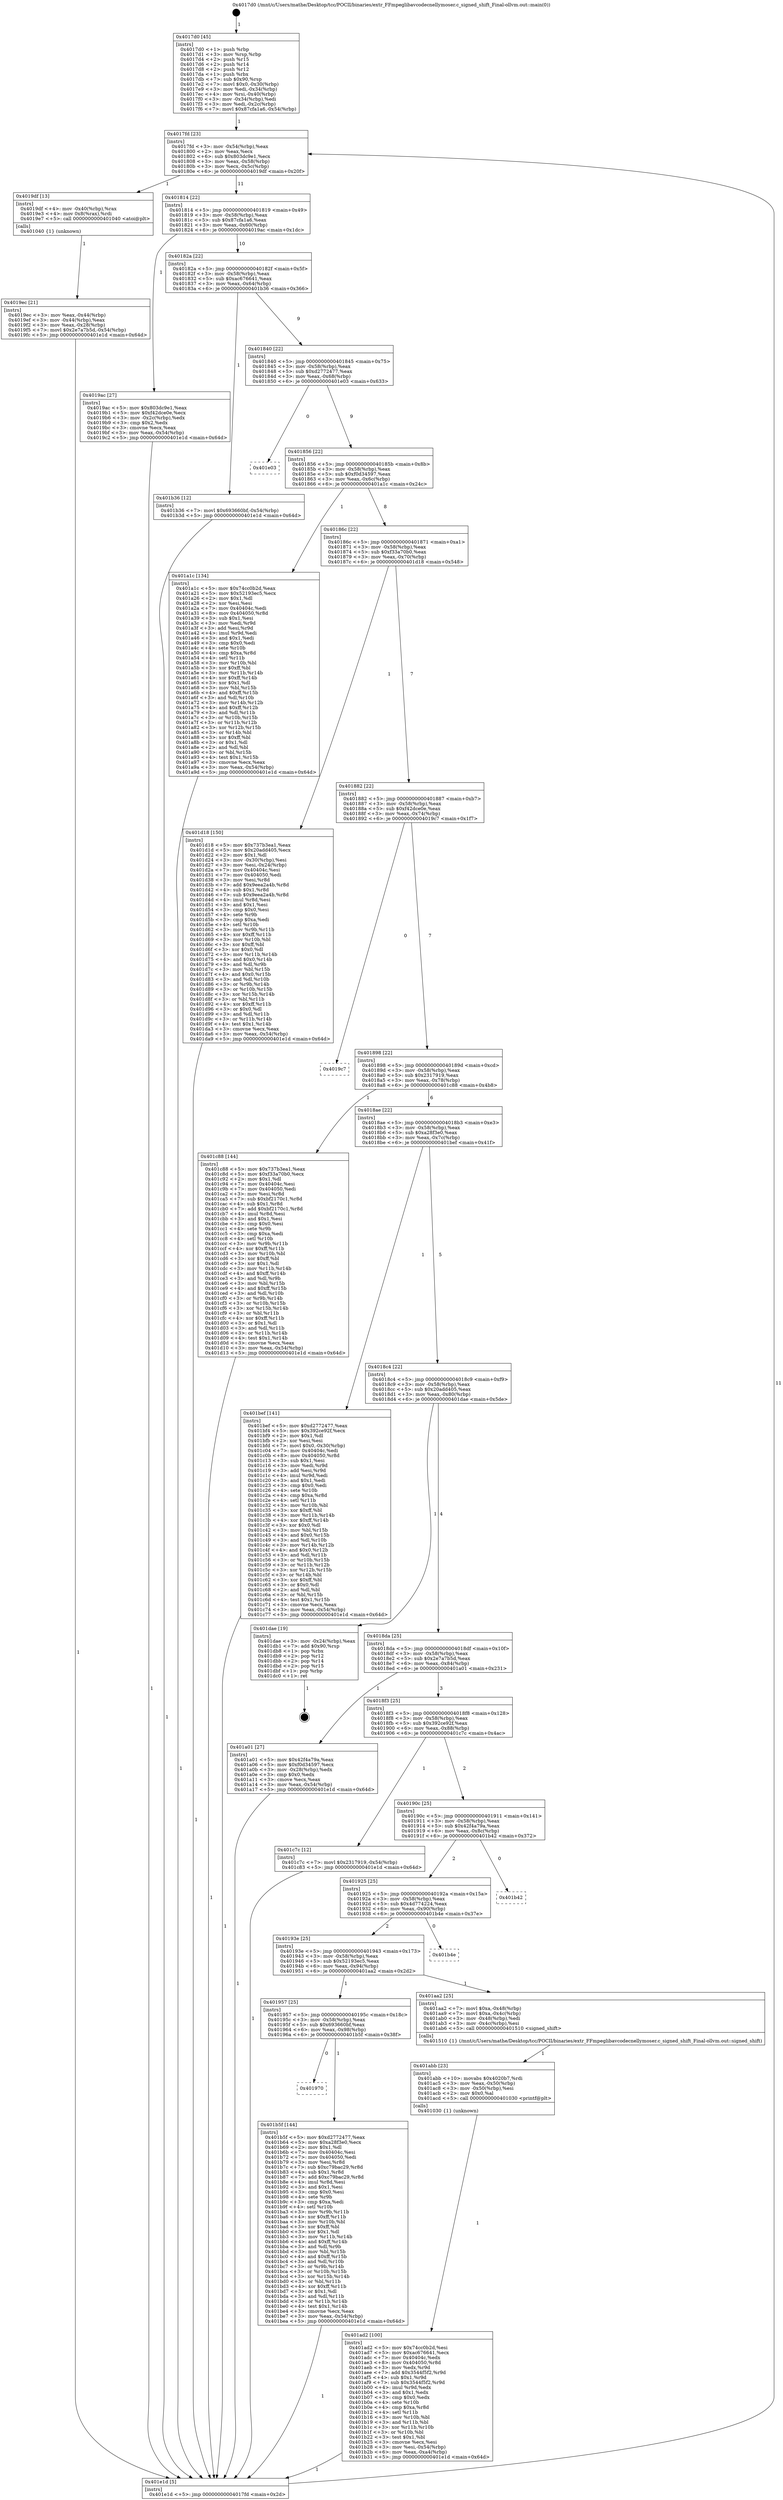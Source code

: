 digraph "0x4017d0" {
  label = "0x4017d0 (/mnt/c/Users/mathe/Desktop/tcc/POCII/binaries/extr_FFmpeglibavcodecnellymoser.c_signed_shift_Final-ollvm.out::main(0))"
  labelloc = "t"
  node[shape=record]

  Entry [label="",width=0.3,height=0.3,shape=circle,fillcolor=black,style=filled]
  "0x4017fd" [label="{
     0x4017fd [23]\l
     | [instrs]\l
     &nbsp;&nbsp;0x4017fd \<+3\>: mov -0x54(%rbp),%eax\l
     &nbsp;&nbsp;0x401800 \<+2\>: mov %eax,%ecx\l
     &nbsp;&nbsp;0x401802 \<+6\>: sub $0x803dc9e1,%ecx\l
     &nbsp;&nbsp;0x401808 \<+3\>: mov %eax,-0x58(%rbp)\l
     &nbsp;&nbsp;0x40180b \<+3\>: mov %ecx,-0x5c(%rbp)\l
     &nbsp;&nbsp;0x40180e \<+6\>: je 00000000004019df \<main+0x20f\>\l
  }"]
  "0x4019df" [label="{
     0x4019df [13]\l
     | [instrs]\l
     &nbsp;&nbsp;0x4019df \<+4\>: mov -0x40(%rbp),%rax\l
     &nbsp;&nbsp;0x4019e3 \<+4\>: mov 0x8(%rax),%rdi\l
     &nbsp;&nbsp;0x4019e7 \<+5\>: call 0000000000401040 \<atoi@plt\>\l
     | [calls]\l
     &nbsp;&nbsp;0x401040 \{1\} (unknown)\l
  }"]
  "0x401814" [label="{
     0x401814 [22]\l
     | [instrs]\l
     &nbsp;&nbsp;0x401814 \<+5\>: jmp 0000000000401819 \<main+0x49\>\l
     &nbsp;&nbsp;0x401819 \<+3\>: mov -0x58(%rbp),%eax\l
     &nbsp;&nbsp;0x40181c \<+5\>: sub $0x87cfa1a6,%eax\l
     &nbsp;&nbsp;0x401821 \<+3\>: mov %eax,-0x60(%rbp)\l
     &nbsp;&nbsp;0x401824 \<+6\>: je 00000000004019ac \<main+0x1dc\>\l
  }"]
  Exit [label="",width=0.3,height=0.3,shape=circle,fillcolor=black,style=filled,peripheries=2]
  "0x4019ac" [label="{
     0x4019ac [27]\l
     | [instrs]\l
     &nbsp;&nbsp;0x4019ac \<+5\>: mov $0x803dc9e1,%eax\l
     &nbsp;&nbsp;0x4019b1 \<+5\>: mov $0xf42dce0e,%ecx\l
     &nbsp;&nbsp;0x4019b6 \<+3\>: mov -0x2c(%rbp),%edx\l
     &nbsp;&nbsp;0x4019b9 \<+3\>: cmp $0x2,%edx\l
     &nbsp;&nbsp;0x4019bc \<+3\>: cmovne %ecx,%eax\l
     &nbsp;&nbsp;0x4019bf \<+3\>: mov %eax,-0x54(%rbp)\l
     &nbsp;&nbsp;0x4019c2 \<+5\>: jmp 0000000000401e1d \<main+0x64d\>\l
  }"]
  "0x40182a" [label="{
     0x40182a [22]\l
     | [instrs]\l
     &nbsp;&nbsp;0x40182a \<+5\>: jmp 000000000040182f \<main+0x5f\>\l
     &nbsp;&nbsp;0x40182f \<+3\>: mov -0x58(%rbp),%eax\l
     &nbsp;&nbsp;0x401832 \<+5\>: sub $0xac676641,%eax\l
     &nbsp;&nbsp;0x401837 \<+3\>: mov %eax,-0x64(%rbp)\l
     &nbsp;&nbsp;0x40183a \<+6\>: je 0000000000401b36 \<main+0x366\>\l
  }"]
  "0x401e1d" [label="{
     0x401e1d [5]\l
     | [instrs]\l
     &nbsp;&nbsp;0x401e1d \<+5\>: jmp 00000000004017fd \<main+0x2d\>\l
  }"]
  "0x4017d0" [label="{
     0x4017d0 [45]\l
     | [instrs]\l
     &nbsp;&nbsp;0x4017d0 \<+1\>: push %rbp\l
     &nbsp;&nbsp;0x4017d1 \<+3\>: mov %rsp,%rbp\l
     &nbsp;&nbsp;0x4017d4 \<+2\>: push %r15\l
     &nbsp;&nbsp;0x4017d6 \<+2\>: push %r14\l
     &nbsp;&nbsp;0x4017d8 \<+2\>: push %r12\l
     &nbsp;&nbsp;0x4017da \<+1\>: push %rbx\l
     &nbsp;&nbsp;0x4017db \<+7\>: sub $0x90,%rsp\l
     &nbsp;&nbsp;0x4017e2 \<+7\>: movl $0x0,-0x30(%rbp)\l
     &nbsp;&nbsp;0x4017e9 \<+3\>: mov %edi,-0x34(%rbp)\l
     &nbsp;&nbsp;0x4017ec \<+4\>: mov %rsi,-0x40(%rbp)\l
     &nbsp;&nbsp;0x4017f0 \<+3\>: mov -0x34(%rbp),%edi\l
     &nbsp;&nbsp;0x4017f3 \<+3\>: mov %edi,-0x2c(%rbp)\l
     &nbsp;&nbsp;0x4017f6 \<+7\>: movl $0x87cfa1a6,-0x54(%rbp)\l
  }"]
  "0x4019ec" [label="{
     0x4019ec [21]\l
     | [instrs]\l
     &nbsp;&nbsp;0x4019ec \<+3\>: mov %eax,-0x44(%rbp)\l
     &nbsp;&nbsp;0x4019ef \<+3\>: mov -0x44(%rbp),%eax\l
     &nbsp;&nbsp;0x4019f2 \<+3\>: mov %eax,-0x28(%rbp)\l
     &nbsp;&nbsp;0x4019f5 \<+7\>: movl $0x2e7a7b5d,-0x54(%rbp)\l
     &nbsp;&nbsp;0x4019fc \<+5\>: jmp 0000000000401e1d \<main+0x64d\>\l
  }"]
  "0x401970" [label="{
     0x401970\l
  }", style=dashed]
  "0x401b36" [label="{
     0x401b36 [12]\l
     | [instrs]\l
     &nbsp;&nbsp;0x401b36 \<+7\>: movl $0x693660bf,-0x54(%rbp)\l
     &nbsp;&nbsp;0x401b3d \<+5\>: jmp 0000000000401e1d \<main+0x64d\>\l
  }"]
  "0x401840" [label="{
     0x401840 [22]\l
     | [instrs]\l
     &nbsp;&nbsp;0x401840 \<+5\>: jmp 0000000000401845 \<main+0x75\>\l
     &nbsp;&nbsp;0x401845 \<+3\>: mov -0x58(%rbp),%eax\l
     &nbsp;&nbsp;0x401848 \<+5\>: sub $0xd2772477,%eax\l
     &nbsp;&nbsp;0x40184d \<+3\>: mov %eax,-0x68(%rbp)\l
     &nbsp;&nbsp;0x401850 \<+6\>: je 0000000000401e03 \<main+0x633\>\l
  }"]
  "0x401b5f" [label="{
     0x401b5f [144]\l
     | [instrs]\l
     &nbsp;&nbsp;0x401b5f \<+5\>: mov $0xd2772477,%eax\l
     &nbsp;&nbsp;0x401b64 \<+5\>: mov $0xa28f3e0,%ecx\l
     &nbsp;&nbsp;0x401b69 \<+2\>: mov $0x1,%dl\l
     &nbsp;&nbsp;0x401b6b \<+7\>: mov 0x40404c,%esi\l
     &nbsp;&nbsp;0x401b72 \<+7\>: mov 0x404050,%edi\l
     &nbsp;&nbsp;0x401b79 \<+3\>: mov %esi,%r8d\l
     &nbsp;&nbsp;0x401b7c \<+7\>: sub $0xc79bac29,%r8d\l
     &nbsp;&nbsp;0x401b83 \<+4\>: sub $0x1,%r8d\l
     &nbsp;&nbsp;0x401b87 \<+7\>: add $0xc79bac29,%r8d\l
     &nbsp;&nbsp;0x401b8e \<+4\>: imul %r8d,%esi\l
     &nbsp;&nbsp;0x401b92 \<+3\>: and $0x1,%esi\l
     &nbsp;&nbsp;0x401b95 \<+3\>: cmp $0x0,%esi\l
     &nbsp;&nbsp;0x401b98 \<+4\>: sete %r9b\l
     &nbsp;&nbsp;0x401b9c \<+3\>: cmp $0xa,%edi\l
     &nbsp;&nbsp;0x401b9f \<+4\>: setl %r10b\l
     &nbsp;&nbsp;0x401ba3 \<+3\>: mov %r9b,%r11b\l
     &nbsp;&nbsp;0x401ba6 \<+4\>: xor $0xff,%r11b\l
     &nbsp;&nbsp;0x401baa \<+3\>: mov %r10b,%bl\l
     &nbsp;&nbsp;0x401bad \<+3\>: xor $0xff,%bl\l
     &nbsp;&nbsp;0x401bb0 \<+3\>: xor $0x1,%dl\l
     &nbsp;&nbsp;0x401bb3 \<+3\>: mov %r11b,%r14b\l
     &nbsp;&nbsp;0x401bb6 \<+4\>: and $0xff,%r14b\l
     &nbsp;&nbsp;0x401bba \<+3\>: and %dl,%r9b\l
     &nbsp;&nbsp;0x401bbd \<+3\>: mov %bl,%r15b\l
     &nbsp;&nbsp;0x401bc0 \<+4\>: and $0xff,%r15b\l
     &nbsp;&nbsp;0x401bc4 \<+3\>: and %dl,%r10b\l
     &nbsp;&nbsp;0x401bc7 \<+3\>: or %r9b,%r14b\l
     &nbsp;&nbsp;0x401bca \<+3\>: or %r10b,%r15b\l
     &nbsp;&nbsp;0x401bcd \<+3\>: xor %r15b,%r14b\l
     &nbsp;&nbsp;0x401bd0 \<+3\>: or %bl,%r11b\l
     &nbsp;&nbsp;0x401bd3 \<+4\>: xor $0xff,%r11b\l
     &nbsp;&nbsp;0x401bd7 \<+3\>: or $0x1,%dl\l
     &nbsp;&nbsp;0x401bda \<+3\>: and %dl,%r11b\l
     &nbsp;&nbsp;0x401bdd \<+3\>: or %r11b,%r14b\l
     &nbsp;&nbsp;0x401be0 \<+4\>: test $0x1,%r14b\l
     &nbsp;&nbsp;0x401be4 \<+3\>: cmovne %ecx,%eax\l
     &nbsp;&nbsp;0x401be7 \<+3\>: mov %eax,-0x54(%rbp)\l
     &nbsp;&nbsp;0x401bea \<+5\>: jmp 0000000000401e1d \<main+0x64d\>\l
  }"]
  "0x401e03" [label="{
     0x401e03\l
  }", style=dashed]
  "0x401856" [label="{
     0x401856 [22]\l
     | [instrs]\l
     &nbsp;&nbsp;0x401856 \<+5\>: jmp 000000000040185b \<main+0x8b\>\l
     &nbsp;&nbsp;0x40185b \<+3\>: mov -0x58(%rbp),%eax\l
     &nbsp;&nbsp;0x40185e \<+5\>: sub $0xf0d34597,%eax\l
     &nbsp;&nbsp;0x401863 \<+3\>: mov %eax,-0x6c(%rbp)\l
     &nbsp;&nbsp;0x401866 \<+6\>: je 0000000000401a1c \<main+0x24c\>\l
  }"]
  "0x401ad2" [label="{
     0x401ad2 [100]\l
     | [instrs]\l
     &nbsp;&nbsp;0x401ad2 \<+5\>: mov $0x74cc0b2d,%esi\l
     &nbsp;&nbsp;0x401ad7 \<+5\>: mov $0xac676641,%ecx\l
     &nbsp;&nbsp;0x401adc \<+7\>: mov 0x40404c,%edx\l
     &nbsp;&nbsp;0x401ae3 \<+8\>: mov 0x404050,%r8d\l
     &nbsp;&nbsp;0x401aeb \<+3\>: mov %edx,%r9d\l
     &nbsp;&nbsp;0x401aee \<+7\>: add $0x3544f5f2,%r9d\l
     &nbsp;&nbsp;0x401af5 \<+4\>: sub $0x1,%r9d\l
     &nbsp;&nbsp;0x401af9 \<+7\>: sub $0x3544f5f2,%r9d\l
     &nbsp;&nbsp;0x401b00 \<+4\>: imul %r9d,%edx\l
     &nbsp;&nbsp;0x401b04 \<+3\>: and $0x1,%edx\l
     &nbsp;&nbsp;0x401b07 \<+3\>: cmp $0x0,%edx\l
     &nbsp;&nbsp;0x401b0a \<+4\>: sete %r10b\l
     &nbsp;&nbsp;0x401b0e \<+4\>: cmp $0xa,%r8d\l
     &nbsp;&nbsp;0x401b12 \<+4\>: setl %r11b\l
     &nbsp;&nbsp;0x401b16 \<+3\>: mov %r10b,%bl\l
     &nbsp;&nbsp;0x401b19 \<+3\>: and %r11b,%bl\l
     &nbsp;&nbsp;0x401b1c \<+3\>: xor %r11b,%r10b\l
     &nbsp;&nbsp;0x401b1f \<+3\>: or %r10b,%bl\l
     &nbsp;&nbsp;0x401b22 \<+3\>: test $0x1,%bl\l
     &nbsp;&nbsp;0x401b25 \<+3\>: cmovne %ecx,%esi\l
     &nbsp;&nbsp;0x401b28 \<+3\>: mov %esi,-0x54(%rbp)\l
     &nbsp;&nbsp;0x401b2b \<+6\>: mov %eax,-0xa4(%rbp)\l
     &nbsp;&nbsp;0x401b31 \<+5\>: jmp 0000000000401e1d \<main+0x64d\>\l
  }"]
  "0x401a1c" [label="{
     0x401a1c [134]\l
     | [instrs]\l
     &nbsp;&nbsp;0x401a1c \<+5\>: mov $0x74cc0b2d,%eax\l
     &nbsp;&nbsp;0x401a21 \<+5\>: mov $0x52193ec5,%ecx\l
     &nbsp;&nbsp;0x401a26 \<+2\>: mov $0x1,%dl\l
     &nbsp;&nbsp;0x401a28 \<+2\>: xor %esi,%esi\l
     &nbsp;&nbsp;0x401a2a \<+7\>: mov 0x40404c,%edi\l
     &nbsp;&nbsp;0x401a31 \<+8\>: mov 0x404050,%r8d\l
     &nbsp;&nbsp;0x401a39 \<+3\>: sub $0x1,%esi\l
     &nbsp;&nbsp;0x401a3c \<+3\>: mov %edi,%r9d\l
     &nbsp;&nbsp;0x401a3f \<+3\>: add %esi,%r9d\l
     &nbsp;&nbsp;0x401a42 \<+4\>: imul %r9d,%edi\l
     &nbsp;&nbsp;0x401a46 \<+3\>: and $0x1,%edi\l
     &nbsp;&nbsp;0x401a49 \<+3\>: cmp $0x0,%edi\l
     &nbsp;&nbsp;0x401a4c \<+4\>: sete %r10b\l
     &nbsp;&nbsp;0x401a50 \<+4\>: cmp $0xa,%r8d\l
     &nbsp;&nbsp;0x401a54 \<+4\>: setl %r11b\l
     &nbsp;&nbsp;0x401a58 \<+3\>: mov %r10b,%bl\l
     &nbsp;&nbsp;0x401a5b \<+3\>: xor $0xff,%bl\l
     &nbsp;&nbsp;0x401a5e \<+3\>: mov %r11b,%r14b\l
     &nbsp;&nbsp;0x401a61 \<+4\>: xor $0xff,%r14b\l
     &nbsp;&nbsp;0x401a65 \<+3\>: xor $0x1,%dl\l
     &nbsp;&nbsp;0x401a68 \<+3\>: mov %bl,%r15b\l
     &nbsp;&nbsp;0x401a6b \<+4\>: and $0xff,%r15b\l
     &nbsp;&nbsp;0x401a6f \<+3\>: and %dl,%r10b\l
     &nbsp;&nbsp;0x401a72 \<+3\>: mov %r14b,%r12b\l
     &nbsp;&nbsp;0x401a75 \<+4\>: and $0xff,%r12b\l
     &nbsp;&nbsp;0x401a79 \<+3\>: and %dl,%r11b\l
     &nbsp;&nbsp;0x401a7c \<+3\>: or %r10b,%r15b\l
     &nbsp;&nbsp;0x401a7f \<+3\>: or %r11b,%r12b\l
     &nbsp;&nbsp;0x401a82 \<+3\>: xor %r12b,%r15b\l
     &nbsp;&nbsp;0x401a85 \<+3\>: or %r14b,%bl\l
     &nbsp;&nbsp;0x401a88 \<+3\>: xor $0xff,%bl\l
     &nbsp;&nbsp;0x401a8b \<+3\>: or $0x1,%dl\l
     &nbsp;&nbsp;0x401a8e \<+2\>: and %dl,%bl\l
     &nbsp;&nbsp;0x401a90 \<+3\>: or %bl,%r15b\l
     &nbsp;&nbsp;0x401a93 \<+4\>: test $0x1,%r15b\l
     &nbsp;&nbsp;0x401a97 \<+3\>: cmovne %ecx,%eax\l
     &nbsp;&nbsp;0x401a9a \<+3\>: mov %eax,-0x54(%rbp)\l
     &nbsp;&nbsp;0x401a9d \<+5\>: jmp 0000000000401e1d \<main+0x64d\>\l
  }"]
  "0x40186c" [label="{
     0x40186c [22]\l
     | [instrs]\l
     &nbsp;&nbsp;0x40186c \<+5\>: jmp 0000000000401871 \<main+0xa1\>\l
     &nbsp;&nbsp;0x401871 \<+3\>: mov -0x58(%rbp),%eax\l
     &nbsp;&nbsp;0x401874 \<+5\>: sub $0xf33a70b0,%eax\l
     &nbsp;&nbsp;0x401879 \<+3\>: mov %eax,-0x70(%rbp)\l
     &nbsp;&nbsp;0x40187c \<+6\>: je 0000000000401d18 \<main+0x548\>\l
  }"]
  "0x401abb" [label="{
     0x401abb [23]\l
     | [instrs]\l
     &nbsp;&nbsp;0x401abb \<+10\>: movabs $0x4020b7,%rdi\l
     &nbsp;&nbsp;0x401ac5 \<+3\>: mov %eax,-0x50(%rbp)\l
     &nbsp;&nbsp;0x401ac8 \<+3\>: mov -0x50(%rbp),%esi\l
     &nbsp;&nbsp;0x401acb \<+2\>: mov $0x0,%al\l
     &nbsp;&nbsp;0x401acd \<+5\>: call 0000000000401030 \<printf@plt\>\l
     | [calls]\l
     &nbsp;&nbsp;0x401030 \{1\} (unknown)\l
  }"]
  "0x401d18" [label="{
     0x401d18 [150]\l
     | [instrs]\l
     &nbsp;&nbsp;0x401d18 \<+5\>: mov $0x737b3ea1,%eax\l
     &nbsp;&nbsp;0x401d1d \<+5\>: mov $0x20add405,%ecx\l
     &nbsp;&nbsp;0x401d22 \<+2\>: mov $0x1,%dl\l
     &nbsp;&nbsp;0x401d24 \<+3\>: mov -0x30(%rbp),%esi\l
     &nbsp;&nbsp;0x401d27 \<+3\>: mov %esi,-0x24(%rbp)\l
     &nbsp;&nbsp;0x401d2a \<+7\>: mov 0x40404c,%esi\l
     &nbsp;&nbsp;0x401d31 \<+7\>: mov 0x404050,%edi\l
     &nbsp;&nbsp;0x401d38 \<+3\>: mov %esi,%r8d\l
     &nbsp;&nbsp;0x401d3b \<+7\>: add $0x9eea2a4b,%r8d\l
     &nbsp;&nbsp;0x401d42 \<+4\>: sub $0x1,%r8d\l
     &nbsp;&nbsp;0x401d46 \<+7\>: sub $0x9eea2a4b,%r8d\l
     &nbsp;&nbsp;0x401d4d \<+4\>: imul %r8d,%esi\l
     &nbsp;&nbsp;0x401d51 \<+3\>: and $0x1,%esi\l
     &nbsp;&nbsp;0x401d54 \<+3\>: cmp $0x0,%esi\l
     &nbsp;&nbsp;0x401d57 \<+4\>: sete %r9b\l
     &nbsp;&nbsp;0x401d5b \<+3\>: cmp $0xa,%edi\l
     &nbsp;&nbsp;0x401d5e \<+4\>: setl %r10b\l
     &nbsp;&nbsp;0x401d62 \<+3\>: mov %r9b,%r11b\l
     &nbsp;&nbsp;0x401d65 \<+4\>: xor $0xff,%r11b\l
     &nbsp;&nbsp;0x401d69 \<+3\>: mov %r10b,%bl\l
     &nbsp;&nbsp;0x401d6c \<+3\>: xor $0xff,%bl\l
     &nbsp;&nbsp;0x401d6f \<+3\>: xor $0x0,%dl\l
     &nbsp;&nbsp;0x401d72 \<+3\>: mov %r11b,%r14b\l
     &nbsp;&nbsp;0x401d75 \<+4\>: and $0x0,%r14b\l
     &nbsp;&nbsp;0x401d79 \<+3\>: and %dl,%r9b\l
     &nbsp;&nbsp;0x401d7c \<+3\>: mov %bl,%r15b\l
     &nbsp;&nbsp;0x401d7f \<+4\>: and $0x0,%r15b\l
     &nbsp;&nbsp;0x401d83 \<+3\>: and %dl,%r10b\l
     &nbsp;&nbsp;0x401d86 \<+3\>: or %r9b,%r14b\l
     &nbsp;&nbsp;0x401d89 \<+3\>: or %r10b,%r15b\l
     &nbsp;&nbsp;0x401d8c \<+3\>: xor %r15b,%r14b\l
     &nbsp;&nbsp;0x401d8f \<+3\>: or %bl,%r11b\l
     &nbsp;&nbsp;0x401d92 \<+4\>: xor $0xff,%r11b\l
     &nbsp;&nbsp;0x401d96 \<+3\>: or $0x0,%dl\l
     &nbsp;&nbsp;0x401d99 \<+3\>: and %dl,%r11b\l
     &nbsp;&nbsp;0x401d9c \<+3\>: or %r11b,%r14b\l
     &nbsp;&nbsp;0x401d9f \<+4\>: test $0x1,%r14b\l
     &nbsp;&nbsp;0x401da3 \<+3\>: cmovne %ecx,%eax\l
     &nbsp;&nbsp;0x401da6 \<+3\>: mov %eax,-0x54(%rbp)\l
     &nbsp;&nbsp;0x401da9 \<+5\>: jmp 0000000000401e1d \<main+0x64d\>\l
  }"]
  "0x401882" [label="{
     0x401882 [22]\l
     | [instrs]\l
     &nbsp;&nbsp;0x401882 \<+5\>: jmp 0000000000401887 \<main+0xb7\>\l
     &nbsp;&nbsp;0x401887 \<+3\>: mov -0x58(%rbp),%eax\l
     &nbsp;&nbsp;0x40188a \<+5\>: sub $0xf42dce0e,%eax\l
     &nbsp;&nbsp;0x40188f \<+3\>: mov %eax,-0x74(%rbp)\l
     &nbsp;&nbsp;0x401892 \<+6\>: je 00000000004019c7 \<main+0x1f7\>\l
  }"]
  "0x401957" [label="{
     0x401957 [25]\l
     | [instrs]\l
     &nbsp;&nbsp;0x401957 \<+5\>: jmp 000000000040195c \<main+0x18c\>\l
     &nbsp;&nbsp;0x40195c \<+3\>: mov -0x58(%rbp),%eax\l
     &nbsp;&nbsp;0x40195f \<+5\>: sub $0x693660bf,%eax\l
     &nbsp;&nbsp;0x401964 \<+6\>: mov %eax,-0x98(%rbp)\l
     &nbsp;&nbsp;0x40196a \<+6\>: je 0000000000401b5f \<main+0x38f\>\l
  }"]
  "0x4019c7" [label="{
     0x4019c7\l
  }", style=dashed]
  "0x401898" [label="{
     0x401898 [22]\l
     | [instrs]\l
     &nbsp;&nbsp;0x401898 \<+5\>: jmp 000000000040189d \<main+0xcd\>\l
     &nbsp;&nbsp;0x40189d \<+3\>: mov -0x58(%rbp),%eax\l
     &nbsp;&nbsp;0x4018a0 \<+5\>: sub $0x2317919,%eax\l
     &nbsp;&nbsp;0x4018a5 \<+3\>: mov %eax,-0x78(%rbp)\l
     &nbsp;&nbsp;0x4018a8 \<+6\>: je 0000000000401c88 \<main+0x4b8\>\l
  }"]
  "0x401aa2" [label="{
     0x401aa2 [25]\l
     | [instrs]\l
     &nbsp;&nbsp;0x401aa2 \<+7\>: movl $0xa,-0x48(%rbp)\l
     &nbsp;&nbsp;0x401aa9 \<+7\>: movl $0xa,-0x4c(%rbp)\l
     &nbsp;&nbsp;0x401ab0 \<+3\>: mov -0x48(%rbp),%edi\l
     &nbsp;&nbsp;0x401ab3 \<+3\>: mov -0x4c(%rbp),%esi\l
     &nbsp;&nbsp;0x401ab6 \<+5\>: call 0000000000401510 \<signed_shift\>\l
     | [calls]\l
     &nbsp;&nbsp;0x401510 \{1\} (/mnt/c/Users/mathe/Desktop/tcc/POCII/binaries/extr_FFmpeglibavcodecnellymoser.c_signed_shift_Final-ollvm.out::signed_shift)\l
  }"]
  "0x401c88" [label="{
     0x401c88 [144]\l
     | [instrs]\l
     &nbsp;&nbsp;0x401c88 \<+5\>: mov $0x737b3ea1,%eax\l
     &nbsp;&nbsp;0x401c8d \<+5\>: mov $0xf33a70b0,%ecx\l
     &nbsp;&nbsp;0x401c92 \<+2\>: mov $0x1,%dl\l
     &nbsp;&nbsp;0x401c94 \<+7\>: mov 0x40404c,%esi\l
     &nbsp;&nbsp;0x401c9b \<+7\>: mov 0x404050,%edi\l
     &nbsp;&nbsp;0x401ca2 \<+3\>: mov %esi,%r8d\l
     &nbsp;&nbsp;0x401ca5 \<+7\>: sub $0xbf2170c1,%r8d\l
     &nbsp;&nbsp;0x401cac \<+4\>: sub $0x1,%r8d\l
     &nbsp;&nbsp;0x401cb0 \<+7\>: add $0xbf2170c1,%r8d\l
     &nbsp;&nbsp;0x401cb7 \<+4\>: imul %r8d,%esi\l
     &nbsp;&nbsp;0x401cbb \<+3\>: and $0x1,%esi\l
     &nbsp;&nbsp;0x401cbe \<+3\>: cmp $0x0,%esi\l
     &nbsp;&nbsp;0x401cc1 \<+4\>: sete %r9b\l
     &nbsp;&nbsp;0x401cc5 \<+3\>: cmp $0xa,%edi\l
     &nbsp;&nbsp;0x401cc8 \<+4\>: setl %r10b\l
     &nbsp;&nbsp;0x401ccc \<+3\>: mov %r9b,%r11b\l
     &nbsp;&nbsp;0x401ccf \<+4\>: xor $0xff,%r11b\l
     &nbsp;&nbsp;0x401cd3 \<+3\>: mov %r10b,%bl\l
     &nbsp;&nbsp;0x401cd6 \<+3\>: xor $0xff,%bl\l
     &nbsp;&nbsp;0x401cd9 \<+3\>: xor $0x1,%dl\l
     &nbsp;&nbsp;0x401cdc \<+3\>: mov %r11b,%r14b\l
     &nbsp;&nbsp;0x401cdf \<+4\>: and $0xff,%r14b\l
     &nbsp;&nbsp;0x401ce3 \<+3\>: and %dl,%r9b\l
     &nbsp;&nbsp;0x401ce6 \<+3\>: mov %bl,%r15b\l
     &nbsp;&nbsp;0x401ce9 \<+4\>: and $0xff,%r15b\l
     &nbsp;&nbsp;0x401ced \<+3\>: and %dl,%r10b\l
     &nbsp;&nbsp;0x401cf0 \<+3\>: or %r9b,%r14b\l
     &nbsp;&nbsp;0x401cf3 \<+3\>: or %r10b,%r15b\l
     &nbsp;&nbsp;0x401cf6 \<+3\>: xor %r15b,%r14b\l
     &nbsp;&nbsp;0x401cf9 \<+3\>: or %bl,%r11b\l
     &nbsp;&nbsp;0x401cfc \<+4\>: xor $0xff,%r11b\l
     &nbsp;&nbsp;0x401d00 \<+3\>: or $0x1,%dl\l
     &nbsp;&nbsp;0x401d03 \<+3\>: and %dl,%r11b\l
     &nbsp;&nbsp;0x401d06 \<+3\>: or %r11b,%r14b\l
     &nbsp;&nbsp;0x401d09 \<+4\>: test $0x1,%r14b\l
     &nbsp;&nbsp;0x401d0d \<+3\>: cmovne %ecx,%eax\l
     &nbsp;&nbsp;0x401d10 \<+3\>: mov %eax,-0x54(%rbp)\l
     &nbsp;&nbsp;0x401d13 \<+5\>: jmp 0000000000401e1d \<main+0x64d\>\l
  }"]
  "0x4018ae" [label="{
     0x4018ae [22]\l
     | [instrs]\l
     &nbsp;&nbsp;0x4018ae \<+5\>: jmp 00000000004018b3 \<main+0xe3\>\l
     &nbsp;&nbsp;0x4018b3 \<+3\>: mov -0x58(%rbp),%eax\l
     &nbsp;&nbsp;0x4018b6 \<+5\>: sub $0xa28f3e0,%eax\l
     &nbsp;&nbsp;0x4018bb \<+3\>: mov %eax,-0x7c(%rbp)\l
     &nbsp;&nbsp;0x4018be \<+6\>: je 0000000000401bef \<main+0x41f\>\l
  }"]
  "0x40193e" [label="{
     0x40193e [25]\l
     | [instrs]\l
     &nbsp;&nbsp;0x40193e \<+5\>: jmp 0000000000401943 \<main+0x173\>\l
     &nbsp;&nbsp;0x401943 \<+3\>: mov -0x58(%rbp),%eax\l
     &nbsp;&nbsp;0x401946 \<+5\>: sub $0x52193ec5,%eax\l
     &nbsp;&nbsp;0x40194b \<+6\>: mov %eax,-0x94(%rbp)\l
     &nbsp;&nbsp;0x401951 \<+6\>: je 0000000000401aa2 \<main+0x2d2\>\l
  }"]
  "0x401bef" [label="{
     0x401bef [141]\l
     | [instrs]\l
     &nbsp;&nbsp;0x401bef \<+5\>: mov $0xd2772477,%eax\l
     &nbsp;&nbsp;0x401bf4 \<+5\>: mov $0x392ce92f,%ecx\l
     &nbsp;&nbsp;0x401bf9 \<+2\>: mov $0x1,%dl\l
     &nbsp;&nbsp;0x401bfb \<+2\>: xor %esi,%esi\l
     &nbsp;&nbsp;0x401bfd \<+7\>: movl $0x0,-0x30(%rbp)\l
     &nbsp;&nbsp;0x401c04 \<+7\>: mov 0x40404c,%edi\l
     &nbsp;&nbsp;0x401c0b \<+8\>: mov 0x404050,%r8d\l
     &nbsp;&nbsp;0x401c13 \<+3\>: sub $0x1,%esi\l
     &nbsp;&nbsp;0x401c16 \<+3\>: mov %edi,%r9d\l
     &nbsp;&nbsp;0x401c19 \<+3\>: add %esi,%r9d\l
     &nbsp;&nbsp;0x401c1c \<+4\>: imul %r9d,%edi\l
     &nbsp;&nbsp;0x401c20 \<+3\>: and $0x1,%edi\l
     &nbsp;&nbsp;0x401c23 \<+3\>: cmp $0x0,%edi\l
     &nbsp;&nbsp;0x401c26 \<+4\>: sete %r10b\l
     &nbsp;&nbsp;0x401c2a \<+4\>: cmp $0xa,%r8d\l
     &nbsp;&nbsp;0x401c2e \<+4\>: setl %r11b\l
     &nbsp;&nbsp;0x401c32 \<+3\>: mov %r10b,%bl\l
     &nbsp;&nbsp;0x401c35 \<+3\>: xor $0xff,%bl\l
     &nbsp;&nbsp;0x401c38 \<+3\>: mov %r11b,%r14b\l
     &nbsp;&nbsp;0x401c3b \<+4\>: xor $0xff,%r14b\l
     &nbsp;&nbsp;0x401c3f \<+3\>: xor $0x0,%dl\l
     &nbsp;&nbsp;0x401c42 \<+3\>: mov %bl,%r15b\l
     &nbsp;&nbsp;0x401c45 \<+4\>: and $0x0,%r15b\l
     &nbsp;&nbsp;0x401c49 \<+3\>: and %dl,%r10b\l
     &nbsp;&nbsp;0x401c4c \<+3\>: mov %r14b,%r12b\l
     &nbsp;&nbsp;0x401c4f \<+4\>: and $0x0,%r12b\l
     &nbsp;&nbsp;0x401c53 \<+3\>: and %dl,%r11b\l
     &nbsp;&nbsp;0x401c56 \<+3\>: or %r10b,%r15b\l
     &nbsp;&nbsp;0x401c59 \<+3\>: or %r11b,%r12b\l
     &nbsp;&nbsp;0x401c5c \<+3\>: xor %r12b,%r15b\l
     &nbsp;&nbsp;0x401c5f \<+3\>: or %r14b,%bl\l
     &nbsp;&nbsp;0x401c62 \<+3\>: xor $0xff,%bl\l
     &nbsp;&nbsp;0x401c65 \<+3\>: or $0x0,%dl\l
     &nbsp;&nbsp;0x401c68 \<+2\>: and %dl,%bl\l
     &nbsp;&nbsp;0x401c6a \<+3\>: or %bl,%r15b\l
     &nbsp;&nbsp;0x401c6d \<+4\>: test $0x1,%r15b\l
     &nbsp;&nbsp;0x401c71 \<+3\>: cmovne %ecx,%eax\l
     &nbsp;&nbsp;0x401c74 \<+3\>: mov %eax,-0x54(%rbp)\l
     &nbsp;&nbsp;0x401c77 \<+5\>: jmp 0000000000401e1d \<main+0x64d\>\l
  }"]
  "0x4018c4" [label="{
     0x4018c4 [22]\l
     | [instrs]\l
     &nbsp;&nbsp;0x4018c4 \<+5\>: jmp 00000000004018c9 \<main+0xf9\>\l
     &nbsp;&nbsp;0x4018c9 \<+3\>: mov -0x58(%rbp),%eax\l
     &nbsp;&nbsp;0x4018cc \<+5\>: sub $0x20add405,%eax\l
     &nbsp;&nbsp;0x4018d1 \<+3\>: mov %eax,-0x80(%rbp)\l
     &nbsp;&nbsp;0x4018d4 \<+6\>: je 0000000000401dae \<main+0x5de\>\l
  }"]
  "0x401b4e" [label="{
     0x401b4e\l
  }", style=dashed]
  "0x401dae" [label="{
     0x401dae [19]\l
     | [instrs]\l
     &nbsp;&nbsp;0x401dae \<+3\>: mov -0x24(%rbp),%eax\l
     &nbsp;&nbsp;0x401db1 \<+7\>: add $0x90,%rsp\l
     &nbsp;&nbsp;0x401db8 \<+1\>: pop %rbx\l
     &nbsp;&nbsp;0x401db9 \<+2\>: pop %r12\l
     &nbsp;&nbsp;0x401dbb \<+2\>: pop %r14\l
     &nbsp;&nbsp;0x401dbd \<+2\>: pop %r15\l
     &nbsp;&nbsp;0x401dbf \<+1\>: pop %rbp\l
     &nbsp;&nbsp;0x401dc0 \<+1\>: ret\l
  }"]
  "0x4018da" [label="{
     0x4018da [25]\l
     | [instrs]\l
     &nbsp;&nbsp;0x4018da \<+5\>: jmp 00000000004018df \<main+0x10f\>\l
     &nbsp;&nbsp;0x4018df \<+3\>: mov -0x58(%rbp),%eax\l
     &nbsp;&nbsp;0x4018e2 \<+5\>: sub $0x2e7a7b5d,%eax\l
     &nbsp;&nbsp;0x4018e7 \<+6\>: mov %eax,-0x84(%rbp)\l
     &nbsp;&nbsp;0x4018ed \<+6\>: je 0000000000401a01 \<main+0x231\>\l
  }"]
  "0x401925" [label="{
     0x401925 [25]\l
     | [instrs]\l
     &nbsp;&nbsp;0x401925 \<+5\>: jmp 000000000040192a \<main+0x15a\>\l
     &nbsp;&nbsp;0x40192a \<+3\>: mov -0x58(%rbp),%eax\l
     &nbsp;&nbsp;0x40192d \<+5\>: sub $0x4d774224,%eax\l
     &nbsp;&nbsp;0x401932 \<+6\>: mov %eax,-0x90(%rbp)\l
     &nbsp;&nbsp;0x401938 \<+6\>: je 0000000000401b4e \<main+0x37e\>\l
  }"]
  "0x401a01" [label="{
     0x401a01 [27]\l
     | [instrs]\l
     &nbsp;&nbsp;0x401a01 \<+5\>: mov $0x42f4a79a,%eax\l
     &nbsp;&nbsp;0x401a06 \<+5\>: mov $0xf0d34597,%ecx\l
     &nbsp;&nbsp;0x401a0b \<+3\>: mov -0x28(%rbp),%edx\l
     &nbsp;&nbsp;0x401a0e \<+3\>: cmp $0x0,%edx\l
     &nbsp;&nbsp;0x401a11 \<+3\>: cmove %ecx,%eax\l
     &nbsp;&nbsp;0x401a14 \<+3\>: mov %eax,-0x54(%rbp)\l
     &nbsp;&nbsp;0x401a17 \<+5\>: jmp 0000000000401e1d \<main+0x64d\>\l
  }"]
  "0x4018f3" [label="{
     0x4018f3 [25]\l
     | [instrs]\l
     &nbsp;&nbsp;0x4018f3 \<+5\>: jmp 00000000004018f8 \<main+0x128\>\l
     &nbsp;&nbsp;0x4018f8 \<+3\>: mov -0x58(%rbp),%eax\l
     &nbsp;&nbsp;0x4018fb \<+5\>: sub $0x392ce92f,%eax\l
     &nbsp;&nbsp;0x401900 \<+6\>: mov %eax,-0x88(%rbp)\l
     &nbsp;&nbsp;0x401906 \<+6\>: je 0000000000401c7c \<main+0x4ac\>\l
  }"]
  "0x401b42" [label="{
     0x401b42\l
  }", style=dashed]
  "0x401c7c" [label="{
     0x401c7c [12]\l
     | [instrs]\l
     &nbsp;&nbsp;0x401c7c \<+7\>: movl $0x2317919,-0x54(%rbp)\l
     &nbsp;&nbsp;0x401c83 \<+5\>: jmp 0000000000401e1d \<main+0x64d\>\l
  }"]
  "0x40190c" [label="{
     0x40190c [25]\l
     | [instrs]\l
     &nbsp;&nbsp;0x40190c \<+5\>: jmp 0000000000401911 \<main+0x141\>\l
     &nbsp;&nbsp;0x401911 \<+3\>: mov -0x58(%rbp),%eax\l
     &nbsp;&nbsp;0x401914 \<+5\>: sub $0x42f4a79a,%eax\l
     &nbsp;&nbsp;0x401919 \<+6\>: mov %eax,-0x8c(%rbp)\l
     &nbsp;&nbsp;0x40191f \<+6\>: je 0000000000401b42 \<main+0x372\>\l
  }"]
  Entry -> "0x4017d0" [label=" 1"]
  "0x4017fd" -> "0x4019df" [label=" 1"]
  "0x4017fd" -> "0x401814" [label=" 11"]
  "0x401dae" -> Exit [label=" 1"]
  "0x401814" -> "0x4019ac" [label=" 1"]
  "0x401814" -> "0x40182a" [label=" 10"]
  "0x4019ac" -> "0x401e1d" [label=" 1"]
  "0x4017d0" -> "0x4017fd" [label=" 1"]
  "0x401e1d" -> "0x4017fd" [label=" 11"]
  "0x4019df" -> "0x4019ec" [label=" 1"]
  "0x4019ec" -> "0x401e1d" [label=" 1"]
  "0x401d18" -> "0x401e1d" [label=" 1"]
  "0x40182a" -> "0x401b36" [label=" 1"]
  "0x40182a" -> "0x401840" [label=" 9"]
  "0x401c88" -> "0x401e1d" [label=" 1"]
  "0x401840" -> "0x401e03" [label=" 0"]
  "0x401840" -> "0x401856" [label=" 9"]
  "0x401c7c" -> "0x401e1d" [label=" 1"]
  "0x401856" -> "0x401a1c" [label=" 1"]
  "0x401856" -> "0x40186c" [label=" 8"]
  "0x401b5f" -> "0x401e1d" [label=" 1"]
  "0x40186c" -> "0x401d18" [label=" 1"]
  "0x40186c" -> "0x401882" [label=" 7"]
  "0x401957" -> "0x401970" [label=" 0"]
  "0x401882" -> "0x4019c7" [label=" 0"]
  "0x401882" -> "0x401898" [label=" 7"]
  "0x401957" -> "0x401b5f" [label=" 1"]
  "0x401898" -> "0x401c88" [label=" 1"]
  "0x401898" -> "0x4018ae" [label=" 6"]
  "0x401bef" -> "0x401e1d" [label=" 1"]
  "0x4018ae" -> "0x401bef" [label=" 1"]
  "0x4018ae" -> "0x4018c4" [label=" 5"]
  "0x401ad2" -> "0x401e1d" [label=" 1"]
  "0x4018c4" -> "0x401dae" [label=" 1"]
  "0x4018c4" -> "0x4018da" [label=" 4"]
  "0x401abb" -> "0x401ad2" [label=" 1"]
  "0x4018da" -> "0x401a01" [label=" 1"]
  "0x4018da" -> "0x4018f3" [label=" 3"]
  "0x401a01" -> "0x401e1d" [label=" 1"]
  "0x401a1c" -> "0x401e1d" [label=" 1"]
  "0x40193e" -> "0x401957" [label=" 1"]
  "0x4018f3" -> "0x401c7c" [label=" 1"]
  "0x4018f3" -> "0x40190c" [label=" 2"]
  "0x40193e" -> "0x401aa2" [label=" 1"]
  "0x40190c" -> "0x401b42" [label=" 0"]
  "0x40190c" -> "0x401925" [label=" 2"]
  "0x401aa2" -> "0x401abb" [label=" 1"]
  "0x401925" -> "0x401b4e" [label=" 0"]
  "0x401925" -> "0x40193e" [label=" 2"]
  "0x401b36" -> "0x401e1d" [label=" 1"]
}
